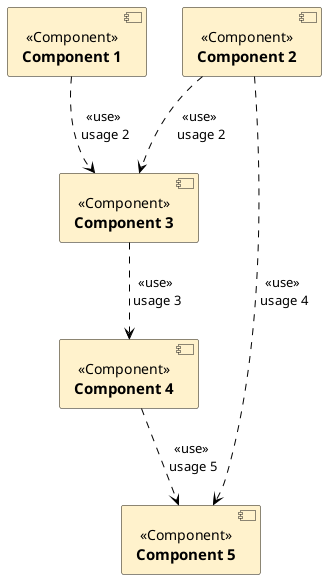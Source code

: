 @startuml Dynamic system description
'left to right direction
skinparam component {
    backgroundColor<<Component>> #fff2cc
    FontStyle normal
}

[===Component 1] <<Component>> as c1
[===Component 2] <<Component>> as c2
[===Component 3] <<Component>> as c3
[===Component 4] <<Component>> as c4
[===Component 5] <<Component>> as c5


c1 --> c3  #black;line.dashed;:<<use>>\n usage 2
c2 --> c3  #black;line.dashed;:<<use>>\n usage 2
c3 --> c4  #black;line.dashed;:<<use>>\n usage 3
c2 --> c5  #black;line.dashed;:<<use>>\n usage 4
c4 --> c5  #black;line.dashed;:<<use>>\n usage 5

@enduml